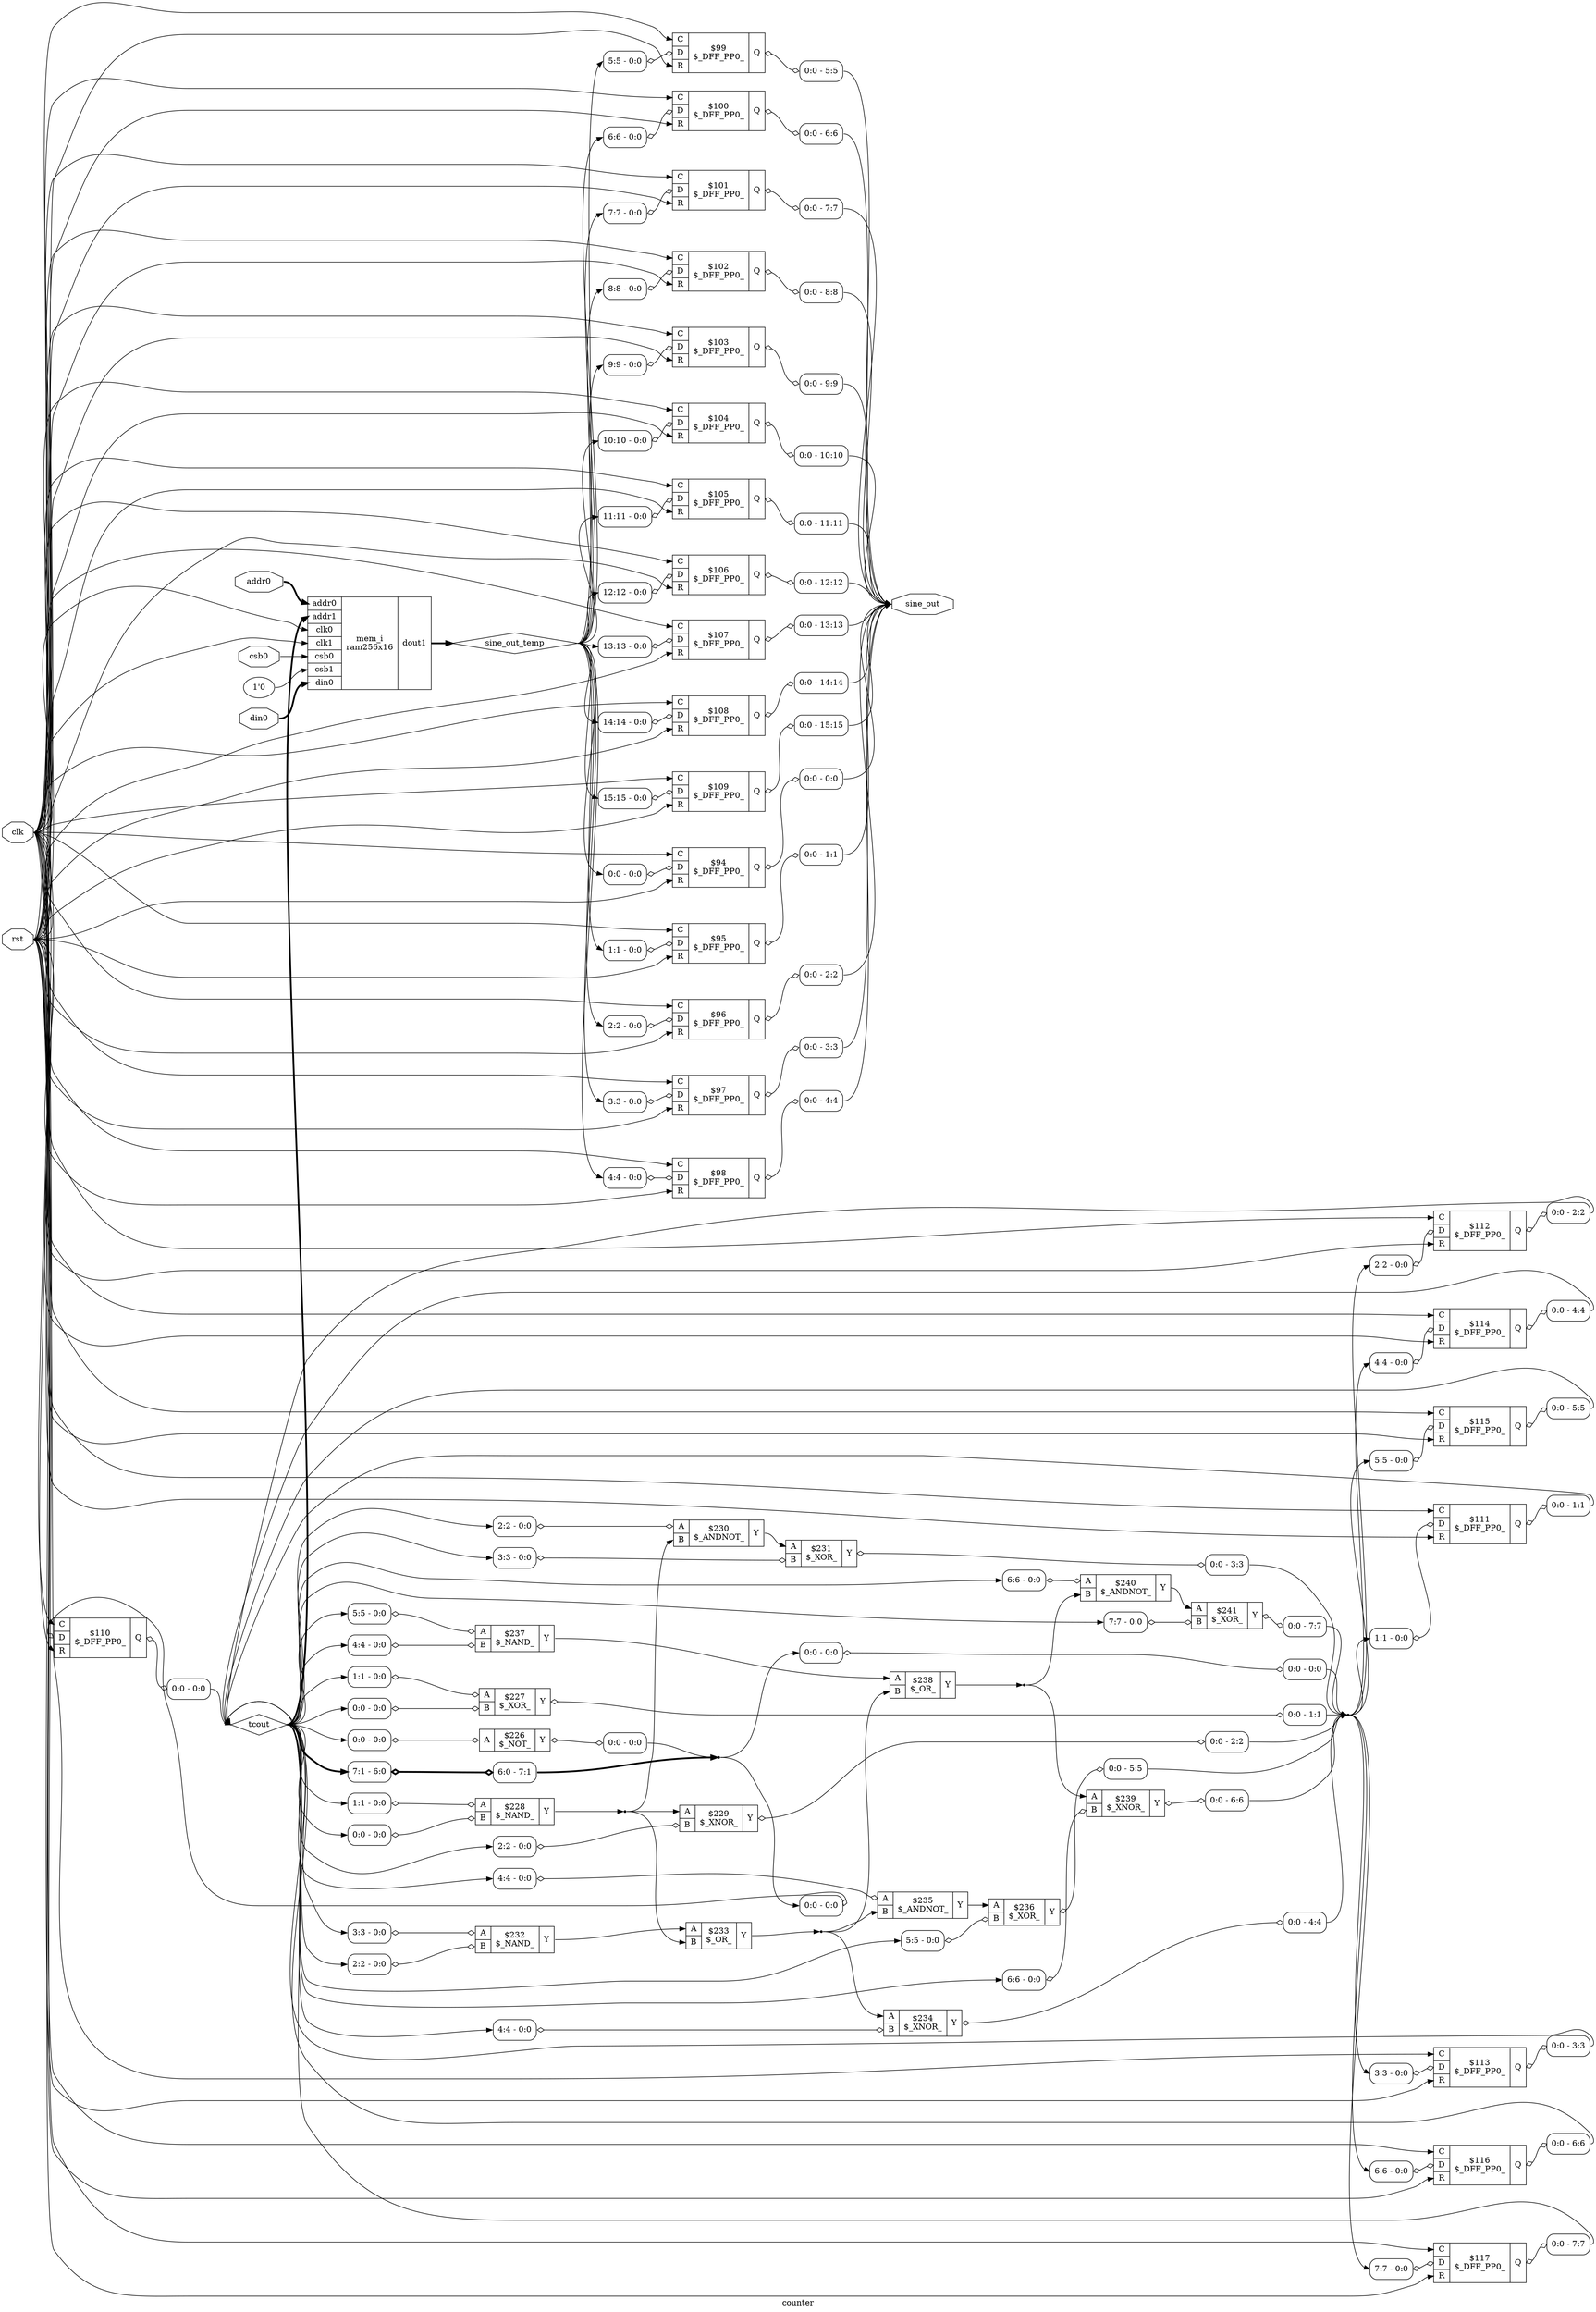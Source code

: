 digraph "counter" {
label="counter";
rankdir="LR";
remincross=true;
n11 [ shape=octagon, label="addr0", color="black", fontcolor="black"];
n12 [ shape=octagon, label="clk", color="black", fontcolor="black"];
n13 [ shape=octagon, label="csb0", color="black", fontcolor="black"];
n14 [ shape=octagon, label="din0", color="black", fontcolor="black"];
n15 [ shape=octagon, label="rst", color="black", fontcolor="black"];
n16 [ shape=octagon, label="sine_out", color="black", fontcolor="black"];
n17 [ shape=diamond, label="sine_out_temp", color="black", fontcolor="black"];
n18 [ shape=diamond, label="tcout", color="black", fontcolor="black"];
c21 [ shape=record, label="{{<p19> A}|$226\n$_NOT_|{<p20> Y}}",  ];
x0 [ shape=record, style=rounded, label="<s0> 0:0 - 0:0 ", color="black", fontcolor="black" ];
x0:e -> c21:p19:w [arrowhead=odiamond, arrowtail=odiamond, dir=both, color="black", fontcolor="black", label=""];
x1 [ shape=record, style=rounded, label="<s0> 0:0 - 0:0 ", color="black", fontcolor="black" ];
c21:p20:e -> x1:w [arrowhead=odiamond, arrowtail=odiamond, dir=both, color="black", fontcolor="black", label=""];
c23 [ shape=record, label="{{<p19> A|<p22> B}|$227\n$_XOR_|{<p20> Y}}",  ];
x2 [ shape=record, style=rounded, label="<s0> 1:1 - 0:0 ", color="black", fontcolor="black" ];
x2:e -> c23:p19:w [arrowhead=odiamond, arrowtail=odiamond, dir=both, color="black", fontcolor="black", label=""];
x3 [ shape=record, style=rounded, label="<s0> 0:0 - 0:0 ", color="black", fontcolor="black" ];
x3:e -> c23:p22:w [arrowhead=odiamond, arrowtail=odiamond, dir=both, color="black", fontcolor="black", label=""];
x4 [ shape=record, style=rounded, label="<s0> 0:0 - 1:1 ", color="black", fontcolor="black" ];
c23:p20:e -> x4:w [arrowhead=odiamond, arrowtail=odiamond, dir=both, color="black", fontcolor="black", label=""];
c24 [ shape=record, label="{{<p19> A|<p22> B}|$228\n$_NAND_|{<p20> Y}}",  ];
x5 [ shape=record, style=rounded, label="<s0> 1:1 - 0:0 ", color="black", fontcolor="black" ];
x5:e -> c24:p19:w [arrowhead=odiamond, arrowtail=odiamond, dir=both, color="black", fontcolor="black", label=""];
x6 [ shape=record, style=rounded, label="<s0> 0:0 - 0:0 ", color="black", fontcolor="black" ];
x6:e -> c24:p22:w [arrowhead=odiamond, arrowtail=odiamond, dir=both, color="black", fontcolor="black", label=""];
c25 [ shape=record, label="{{<p19> A|<p22> B}|$229\n$_XNOR_|{<p20> Y}}",  ];
x7 [ shape=record, style=rounded, label="<s0> 2:2 - 0:0 ", color="black", fontcolor="black" ];
x7:e -> c25:p22:w [arrowhead=odiamond, arrowtail=odiamond, dir=both, color="black", fontcolor="black", label=""];
x8 [ shape=record, style=rounded, label="<s0> 0:0 - 2:2 ", color="black", fontcolor="black" ];
c25:p20:e -> x8:w [arrowhead=odiamond, arrowtail=odiamond, dir=both, color="black", fontcolor="black", label=""];
c26 [ shape=record, label="{{<p19> A|<p22> B}|$230\n$_ANDNOT_|{<p20> Y}}",  ];
x9 [ shape=record, style=rounded, label="<s0> 2:2 - 0:0 ", color="black", fontcolor="black" ];
x9:e -> c26:p19:w [arrowhead=odiamond, arrowtail=odiamond, dir=both, color="black", fontcolor="black", label=""];
c27 [ shape=record, label="{{<p19> A|<p22> B}|$231\n$_XOR_|{<p20> Y}}",  ];
x10 [ shape=record, style=rounded, label="<s0> 3:3 - 0:0 ", color="black", fontcolor="black" ];
x10:e -> c27:p22:w [arrowhead=odiamond, arrowtail=odiamond, dir=both, color="black", fontcolor="black", label=""];
x11 [ shape=record, style=rounded, label="<s0> 0:0 - 3:3 ", color="black", fontcolor="black" ];
c27:p20:e -> x11:w [arrowhead=odiamond, arrowtail=odiamond, dir=both, color="black", fontcolor="black", label=""];
c28 [ shape=record, label="{{<p19> A|<p22> B}|$232\n$_NAND_|{<p20> Y}}",  ];
x12 [ shape=record, style=rounded, label="<s0> 3:3 - 0:0 ", color="black", fontcolor="black" ];
x12:e -> c28:p19:w [arrowhead=odiamond, arrowtail=odiamond, dir=both, color="black", fontcolor="black", label=""];
x13 [ shape=record, style=rounded, label="<s0> 2:2 - 0:0 ", color="black", fontcolor="black" ];
x13:e -> c28:p22:w [arrowhead=odiamond, arrowtail=odiamond, dir=both, color="black", fontcolor="black", label=""];
c29 [ shape=record, label="{{<p19> A|<p22> B}|$233\n$_OR_|{<p20> Y}}",  ];
c30 [ shape=record, label="{{<p19> A|<p22> B}|$234\n$_XNOR_|{<p20> Y}}",  ];
x14 [ shape=record, style=rounded, label="<s0> 4:4 - 0:0 ", color="black", fontcolor="black" ];
x14:e -> c30:p22:w [arrowhead=odiamond, arrowtail=odiamond, dir=both, color="black", fontcolor="black", label=""];
x15 [ shape=record, style=rounded, label="<s0> 0:0 - 4:4 ", color="black", fontcolor="black" ];
c30:p20:e -> x15:w [arrowhead=odiamond, arrowtail=odiamond, dir=both, color="black", fontcolor="black", label=""];
c31 [ shape=record, label="{{<p19> A|<p22> B}|$235\n$_ANDNOT_|{<p20> Y}}",  ];
x16 [ shape=record, style=rounded, label="<s0> 4:4 - 0:0 ", color="black", fontcolor="black" ];
x16:e -> c31:p19:w [arrowhead=odiamond, arrowtail=odiamond, dir=both, color="black", fontcolor="black", label=""];
c32 [ shape=record, label="{{<p19> A|<p22> B}|$236\n$_XOR_|{<p20> Y}}",  ];
x17 [ shape=record, style=rounded, label="<s0> 5:5 - 0:0 ", color="black", fontcolor="black" ];
x17:e -> c32:p22:w [arrowhead=odiamond, arrowtail=odiamond, dir=both, color="black", fontcolor="black", label=""];
x18 [ shape=record, style=rounded, label="<s0> 0:0 - 5:5 ", color="black", fontcolor="black" ];
c32:p20:e -> x18:w [arrowhead=odiamond, arrowtail=odiamond, dir=both, color="black", fontcolor="black", label=""];
c33 [ shape=record, label="{{<p19> A|<p22> B}|$237\n$_NAND_|{<p20> Y}}",  ];
x19 [ shape=record, style=rounded, label="<s0> 5:5 - 0:0 ", color="black", fontcolor="black" ];
x19:e -> c33:p19:w [arrowhead=odiamond, arrowtail=odiamond, dir=both, color="black", fontcolor="black", label=""];
x20 [ shape=record, style=rounded, label="<s0> 4:4 - 0:0 ", color="black", fontcolor="black" ];
x20:e -> c33:p22:w [arrowhead=odiamond, arrowtail=odiamond, dir=both, color="black", fontcolor="black", label=""];
c34 [ shape=record, label="{{<p19> A|<p22> B}|$238\n$_OR_|{<p20> Y}}",  ];
c35 [ shape=record, label="{{<p19> A|<p22> B}|$239\n$_XNOR_|{<p20> Y}}",  ];
x21 [ shape=record, style=rounded, label="<s0> 6:6 - 0:0 ", color="black", fontcolor="black" ];
x21:e -> c35:p22:w [arrowhead=odiamond, arrowtail=odiamond, dir=both, color="black", fontcolor="black", label=""];
x22 [ shape=record, style=rounded, label="<s0> 0:0 - 6:6 ", color="black", fontcolor="black" ];
c35:p20:e -> x22:w [arrowhead=odiamond, arrowtail=odiamond, dir=both, color="black", fontcolor="black", label=""];
c36 [ shape=record, label="{{<p19> A|<p22> B}|$240\n$_ANDNOT_|{<p20> Y}}",  ];
x23 [ shape=record, style=rounded, label="<s0> 6:6 - 0:0 ", color="black", fontcolor="black" ];
x23:e -> c36:p19:w [arrowhead=odiamond, arrowtail=odiamond, dir=both, color="black", fontcolor="black", label=""];
c37 [ shape=record, label="{{<p19> A|<p22> B}|$241\n$_XOR_|{<p20> Y}}",  ];
x24 [ shape=record, style=rounded, label="<s0> 7:7 - 0:0 ", color="black", fontcolor="black" ];
x24:e -> c37:p22:w [arrowhead=odiamond, arrowtail=odiamond, dir=both, color="black", fontcolor="black", label=""];
x25 [ shape=record, style=rounded, label="<s0> 0:0 - 7:7 ", color="black", fontcolor="black" ];
c37:p20:e -> x25:w [arrowhead=odiamond, arrowtail=odiamond, dir=both, color="black", fontcolor="black", label=""];
c42 [ shape=record, label="{{<p38> C|<p39> D|<p40> R}|$100\n$_DFF_PP0_|{<p41> Q}}",  ];
x26 [ shape=record, style=rounded, label="<s0> 6:6 - 0:0 ", color="black", fontcolor="black" ];
x26:e -> c42:p39:w [arrowhead=odiamond, arrowtail=odiamond, dir=both, color="black", fontcolor="black", label=""];
x27 [ shape=record, style=rounded, label="<s0> 0:0 - 6:6 ", color="black", fontcolor="black" ];
c42:p41:e -> x27:w [arrowhead=odiamond, arrowtail=odiamond, dir=both, color="black", fontcolor="black", label=""];
c43 [ shape=record, label="{{<p38> C|<p39> D|<p40> R}|$101\n$_DFF_PP0_|{<p41> Q}}",  ];
x28 [ shape=record, style=rounded, label="<s0> 7:7 - 0:0 ", color="black", fontcolor="black" ];
x28:e -> c43:p39:w [arrowhead=odiamond, arrowtail=odiamond, dir=both, color="black", fontcolor="black", label=""];
x29 [ shape=record, style=rounded, label="<s0> 0:0 - 7:7 ", color="black", fontcolor="black" ];
c43:p41:e -> x29:w [arrowhead=odiamond, arrowtail=odiamond, dir=both, color="black", fontcolor="black", label=""];
c44 [ shape=record, label="{{<p38> C|<p39> D|<p40> R}|$102\n$_DFF_PP0_|{<p41> Q}}",  ];
x30 [ shape=record, style=rounded, label="<s0> 8:8 - 0:0 ", color="black", fontcolor="black" ];
x30:e -> c44:p39:w [arrowhead=odiamond, arrowtail=odiamond, dir=both, color="black", fontcolor="black", label=""];
x31 [ shape=record, style=rounded, label="<s0> 0:0 - 8:8 ", color="black", fontcolor="black" ];
c44:p41:e -> x31:w [arrowhead=odiamond, arrowtail=odiamond, dir=both, color="black", fontcolor="black", label=""];
c45 [ shape=record, label="{{<p38> C|<p39> D|<p40> R}|$103\n$_DFF_PP0_|{<p41> Q}}",  ];
x32 [ shape=record, style=rounded, label="<s0> 9:9 - 0:0 ", color="black", fontcolor="black" ];
x32:e -> c45:p39:w [arrowhead=odiamond, arrowtail=odiamond, dir=both, color="black", fontcolor="black", label=""];
x33 [ shape=record, style=rounded, label="<s0> 0:0 - 9:9 ", color="black", fontcolor="black" ];
c45:p41:e -> x33:w [arrowhead=odiamond, arrowtail=odiamond, dir=both, color="black", fontcolor="black", label=""];
c46 [ shape=record, label="{{<p38> C|<p39> D|<p40> R}|$104\n$_DFF_PP0_|{<p41> Q}}",  ];
x34 [ shape=record, style=rounded, label="<s0> 10:10 - 0:0 ", color="black", fontcolor="black" ];
x34:e -> c46:p39:w [arrowhead=odiamond, arrowtail=odiamond, dir=both, color="black", fontcolor="black", label=""];
x35 [ shape=record, style=rounded, label="<s0> 0:0 - 10:10 ", color="black", fontcolor="black" ];
c46:p41:e -> x35:w [arrowhead=odiamond, arrowtail=odiamond, dir=both, color="black", fontcolor="black", label=""];
c47 [ shape=record, label="{{<p38> C|<p39> D|<p40> R}|$105\n$_DFF_PP0_|{<p41> Q}}",  ];
x36 [ shape=record, style=rounded, label="<s0> 11:11 - 0:0 ", color="black", fontcolor="black" ];
x36:e -> c47:p39:w [arrowhead=odiamond, arrowtail=odiamond, dir=both, color="black", fontcolor="black", label=""];
x37 [ shape=record, style=rounded, label="<s0> 0:0 - 11:11 ", color="black", fontcolor="black" ];
c47:p41:e -> x37:w [arrowhead=odiamond, arrowtail=odiamond, dir=both, color="black", fontcolor="black", label=""];
c48 [ shape=record, label="{{<p38> C|<p39> D|<p40> R}|$106\n$_DFF_PP0_|{<p41> Q}}",  ];
x38 [ shape=record, style=rounded, label="<s0> 12:12 - 0:0 ", color="black", fontcolor="black" ];
x38:e -> c48:p39:w [arrowhead=odiamond, arrowtail=odiamond, dir=both, color="black", fontcolor="black", label=""];
x39 [ shape=record, style=rounded, label="<s0> 0:0 - 12:12 ", color="black", fontcolor="black" ];
c48:p41:e -> x39:w [arrowhead=odiamond, arrowtail=odiamond, dir=both, color="black", fontcolor="black", label=""];
c49 [ shape=record, label="{{<p38> C|<p39> D|<p40> R}|$107\n$_DFF_PP0_|{<p41> Q}}",  ];
x40 [ shape=record, style=rounded, label="<s0> 13:13 - 0:0 ", color="black", fontcolor="black" ];
x40:e -> c49:p39:w [arrowhead=odiamond, arrowtail=odiamond, dir=both, color="black", fontcolor="black", label=""];
x41 [ shape=record, style=rounded, label="<s0> 0:0 - 13:13 ", color="black", fontcolor="black" ];
c49:p41:e -> x41:w [arrowhead=odiamond, arrowtail=odiamond, dir=both, color="black", fontcolor="black", label=""];
c50 [ shape=record, label="{{<p38> C|<p39> D|<p40> R}|$108\n$_DFF_PP0_|{<p41> Q}}",  ];
x42 [ shape=record, style=rounded, label="<s0> 14:14 - 0:0 ", color="black", fontcolor="black" ];
x42:e -> c50:p39:w [arrowhead=odiamond, arrowtail=odiamond, dir=both, color="black", fontcolor="black", label=""];
x43 [ shape=record, style=rounded, label="<s0> 0:0 - 14:14 ", color="black", fontcolor="black" ];
c50:p41:e -> x43:w [arrowhead=odiamond, arrowtail=odiamond, dir=both, color="black", fontcolor="black", label=""];
c51 [ shape=record, label="{{<p38> C|<p39> D|<p40> R}|$109\n$_DFF_PP0_|{<p41> Q}}",  ];
x44 [ shape=record, style=rounded, label="<s0> 15:15 - 0:0 ", color="black", fontcolor="black" ];
x44:e -> c51:p39:w [arrowhead=odiamond, arrowtail=odiamond, dir=both, color="black", fontcolor="black", label=""];
x45 [ shape=record, style=rounded, label="<s0> 0:0 - 15:15 ", color="black", fontcolor="black" ];
c51:p41:e -> x45:w [arrowhead=odiamond, arrowtail=odiamond, dir=both, color="black", fontcolor="black", label=""];
c52 [ shape=record, label="{{<p38> C|<p39> D|<p40> R}|$110\n$_DFF_PP0_|{<p41> Q}}",  ];
x46 [ shape=record, style=rounded, label="<s0> 0:0 - 0:0 ", color="black", fontcolor="black" ];
x46:e -> c52:p39:w [arrowhead=odiamond, arrowtail=odiamond, dir=both, color="black", fontcolor="black", label=""];
x47 [ shape=record, style=rounded, label="<s0> 0:0 - 0:0 ", color="black", fontcolor="black" ];
c52:p41:e -> x47:w [arrowhead=odiamond, arrowtail=odiamond, dir=both, color="black", fontcolor="black", label=""];
c53 [ shape=record, label="{{<p38> C|<p39> D|<p40> R}|$111\n$_DFF_PP0_|{<p41> Q}}",  ];
x48 [ shape=record, style=rounded, label="<s0> 1:1 - 0:0 ", color="black", fontcolor="black" ];
x48:e -> c53:p39:w [arrowhead=odiamond, arrowtail=odiamond, dir=both, color="black", fontcolor="black", label=""];
x49 [ shape=record, style=rounded, label="<s0> 0:0 - 1:1 ", color="black", fontcolor="black" ];
c53:p41:e -> x49:w [arrowhead=odiamond, arrowtail=odiamond, dir=both, color="black", fontcolor="black", label=""];
c54 [ shape=record, label="{{<p38> C|<p39> D|<p40> R}|$112\n$_DFF_PP0_|{<p41> Q}}",  ];
x50 [ shape=record, style=rounded, label="<s0> 2:2 - 0:0 ", color="black", fontcolor="black" ];
x50:e -> c54:p39:w [arrowhead=odiamond, arrowtail=odiamond, dir=both, color="black", fontcolor="black", label=""];
x51 [ shape=record, style=rounded, label="<s0> 0:0 - 2:2 ", color="black", fontcolor="black" ];
c54:p41:e -> x51:w [arrowhead=odiamond, arrowtail=odiamond, dir=both, color="black", fontcolor="black", label=""];
c55 [ shape=record, label="{{<p38> C|<p39> D|<p40> R}|$113\n$_DFF_PP0_|{<p41> Q}}",  ];
x52 [ shape=record, style=rounded, label="<s0> 3:3 - 0:0 ", color="black", fontcolor="black" ];
x52:e -> c55:p39:w [arrowhead=odiamond, arrowtail=odiamond, dir=both, color="black", fontcolor="black", label=""];
x53 [ shape=record, style=rounded, label="<s0> 0:0 - 3:3 ", color="black", fontcolor="black" ];
c55:p41:e -> x53:w [arrowhead=odiamond, arrowtail=odiamond, dir=both, color="black", fontcolor="black", label=""];
c56 [ shape=record, label="{{<p38> C|<p39> D|<p40> R}|$114\n$_DFF_PP0_|{<p41> Q}}",  ];
x54 [ shape=record, style=rounded, label="<s0> 4:4 - 0:0 ", color="black", fontcolor="black" ];
x54:e -> c56:p39:w [arrowhead=odiamond, arrowtail=odiamond, dir=both, color="black", fontcolor="black", label=""];
x55 [ shape=record, style=rounded, label="<s0> 0:0 - 4:4 ", color="black", fontcolor="black" ];
c56:p41:e -> x55:w [arrowhead=odiamond, arrowtail=odiamond, dir=both, color="black", fontcolor="black", label=""];
c57 [ shape=record, label="{{<p38> C|<p39> D|<p40> R}|$115\n$_DFF_PP0_|{<p41> Q}}",  ];
x56 [ shape=record, style=rounded, label="<s0> 5:5 - 0:0 ", color="black", fontcolor="black" ];
x56:e -> c57:p39:w [arrowhead=odiamond, arrowtail=odiamond, dir=both, color="black", fontcolor="black", label=""];
x57 [ shape=record, style=rounded, label="<s0> 0:0 - 5:5 ", color="black", fontcolor="black" ];
c57:p41:e -> x57:w [arrowhead=odiamond, arrowtail=odiamond, dir=both, color="black", fontcolor="black", label=""];
c58 [ shape=record, label="{{<p38> C|<p39> D|<p40> R}|$116\n$_DFF_PP0_|{<p41> Q}}",  ];
x58 [ shape=record, style=rounded, label="<s0> 6:6 - 0:0 ", color="black", fontcolor="black" ];
x58:e -> c58:p39:w [arrowhead=odiamond, arrowtail=odiamond, dir=both, color="black", fontcolor="black", label=""];
x59 [ shape=record, style=rounded, label="<s0> 0:0 - 6:6 ", color="black", fontcolor="black" ];
c58:p41:e -> x59:w [arrowhead=odiamond, arrowtail=odiamond, dir=both, color="black", fontcolor="black", label=""];
c59 [ shape=record, label="{{<p38> C|<p39> D|<p40> R}|$117\n$_DFF_PP0_|{<p41> Q}}",  ];
x60 [ shape=record, style=rounded, label="<s0> 7:7 - 0:0 ", color="black", fontcolor="black" ];
x60:e -> c59:p39:w [arrowhead=odiamond, arrowtail=odiamond, dir=both, color="black", fontcolor="black", label=""];
x61 [ shape=record, style=rounded, label="<s0> 0:0 - 7:7 ", color="black", fontcolor="black" ];
c59:p41:e -> x61:w [arrowhead=odiamond, arrowtail=odiamond, dir=both, color="black", fontcolor="black", label=""];
c60 [ shape=record, label="{{<p38> C|<p39> D|<p40> R}|$94\n$_DFF_PP0_|{<p41> Q}}",  ];
x62 [ shape=record, style=rounded, label="<s0> 0:0 - 0:0 ", color="black", fontcolor="black" ];
x62:e -> c60:p39:w [arrowhead=odiamond, arrowtail=odiamond, dir=both, color="black", fontcolor="black", label=""];
x63 [ shape=record, style=rounded, label="<s0> 0:0 - 0:0 ", color="black", fontcolor="black" ];
c60:p41:e -> x63:w [arrowhead=odiamond, arrowtail=odiamond, dir=both, color="black", fontcolor="black", label=""];
c61 [ shape=record, label="{{<p38> C|<p39> D|<p40> R}|$95\n$_DFF_PP0_|{<p41> Q}}",  ];
x64 [ shape=record, style=rounded, label="<s0> 1:1 - 0:0 ", color="black", fontcolor="black" ];
x64:e -> c61:p39:w [arrowhead=odiamond, arrowtail=odiamond, dir=both, color="black", fontcolor="black", label=""];
x65 [ shape=record, style=rounded, label="<s0> 0:0 - 1:1 ", color="black", fontcolor="black" ];
c61:p41:e -> x65:w [arrowhead=odiamond, arrowtail=odiamond, dir=both, color="black", fontcolor="black", label=""];
c62 [ shape=record, label="{{<p38> C|<p39> D|<p40> R}|$96\n$_DFF_PP0_|{<p41> Q}}",  ];
x66 [ shape=record, style=rounded, label="<s0> 2:2 - 0:0 ", color="black", fontcolor="black" ];
x66:e -> c62:p39:w [arrowhead=odiamond, arrowtail=odiamond, dir=both, color="black", fontcolor="black", label=""];
x67 [ shape=record, style=rounded, label="<s0> 0:0 - 2:2 ", color="black", fontcolor="black" ];
c62:p41:e -> x67:w [arrowhead=odiamond, arrowtail=odiamond, dir=both, color="black", fontcolor="black", label=""];
c63 [ shape=record, label="{{<p38> C|<p39> D|<p40> R}|$97\n$_DFF_PP0_|{<p41> Q}}",  ];
x68 [ shape=record, style=rounded, label="<s0> 3:3 - 0:0 ", color="black", fontcolor="black" ];
x68:e -> c63:p39:w [arrowhead=odiamond, arrowtail=odiamond, dir=both, color="black", fontcolor="black", label=""];
x69 [ shape=record, style=rounded, label="<s0> 0:0 - 3:3 ", color="black", fontcolor="black" ];
c63:p41:e -> x69:w [arrowhead=odiamond, arrowtail=odiamond, dir=both, color="black", fontcolor="black", label=""];
c64 [ shape=record, label="{{<p38> C|<p39> D|<p40> R}|$98\n$_DFF_PP0_|{<p41> Q}}",  ];
x70 [ shape=record, style=rounded, label="<s0> 4:4 - 0:0 ", color="black", fontcolor="black" ];
x70:e -> c64:p39:w [arrowhead=odiamond, arrowtail=odiamond, dir=both, color="black", fontcolor="black", label=""];
x71 [ shape=record, style=rounded, label="<s0> 0:0 - 4:4 ", color="black", fontcolor="black" ];
c64:p41:e -> x71:w [arrowhead=odiamond, arrowtail=odiamond, dir=both, color="black", fontcolor="black", label=""];
c65 [ shape=record, label="{{<p38> C|<p39> D|<p40> R}|$99\n$_DFF_PP0_|{<p41> Q}}",  ];
x72 [ shape=record, style=rounded, label="<s0> 5:5 - 0:0 ", color="black", fontcolor="black" ];
x72:e -> c65:p39:w [arrowhead=odiamond, arrowtail=odiamond, dir=both, color="black", fontcolor="black", label=""];
x73 [ shape=record, style=rounded, label="<s0> 0:0 - 5:5 ", color="black", fontcolor="black" ];
c65:p41:e -> x73:w [arrowhead=odiamond, arrowtail=odiamond, dir=both, color="black", fontcolor="black", label=""];
v74 [ label="1'0" ];
c71 [ shape=record, label="{{<p11> addr0|<p66> addr1|<p67> clk0|<p68> clk1|<p13> csb0|<p69> csb1|<p14> din0}|mem_i\nram256x16|{<p70> dout1}}",  ];
x75 [ shape=record, style=rounded, label="<s0> 7:1 - 6:0 ", color="black", fontcolor="black" ];
x76 [ shape=record, style=rounded, label="<s0> 6:0 - 7:1 ", color="black", fontcolor="black" ];
x75:e -> x76:w [arrowhead=odiamond, arrowtail=odiamond, dir=both, color="black", fontcolor="black", style="setlinewidth(3)", label=""];
x77 [ shape=record, style=rounded, label="<s0> 0:0 - 0:0 ", color="black", fontcolor="black" ];
x78 [ shape=record, style=rounded, label="<s0> 0:0 - 0:0 ", color="black", fontcolor="black" ];
x77:e -> x78:w [arrowhead=odiamond, arrowtail=odiamond, dir=both, color="black", fontcolor="black", label=""];
n1 [ shape=point ];
c24:p20:e -> n1:w [color="black", fontcolor="black", label=""];
n1:e -> c25:p19:w [color="black", fontcolor="black", label=""];
n1:e -> c26:p22:w [color="black", fontcolor="black", label=""];
n1:e -> c29:p22:w [color="black", fontcolor="black", label=""];
n10 [ shape=point ];
x11:s0:e -> n10:w [color="black", fontcolor="black", label=""];
x15:s0:e -> n10:w [color="black", fontcolor="black", label=""];
x18:s0:e -> n10:w [color="black", fontcolor="black", label=""];
x22:s0:e -> n10:w [color="black", fontcolor="black", label=""];
x25:s0:e -> n10:w [color="black", fontcolor="black", label=""];
x4:s0:e -> n10:w [color="black", fontcolor="black", label=""];
x78:s0:e -> n10:w [color="black", fontcolor="black", label=""];
x8:s0:e -> n10:w [color="black", fontcolor="black", label=""];
n10:e -> x48:s0:w [color="black", fontcolor="black", label=""];
n10:e -> x50:s0:w [color="black", fontcolor="black", label=""];
n10:e -> x52:s0:w [color="black", fontcolor="black", label=""];
n10:e -> x54:s0:w [color="black", fontcolor="black", label=""];
n10:e -> x56:s0:w [color="black", fontcolor="black", label=""];
n10:e -> x58:s0:w [color="black", fontcolor="black", label=""];
n10:e -> x60:s0:w [color="black", fontcolor="black", label=""];
n11:e -> c71:p11:w [color="black", fontcolor="black", style="setlinewidth(3)", label=""];
n12:e -> c42:p38:w [color="black", fontcolor="black", label=""];
n12:e -> c43:p38:w [color="black", fontcolor="black", label=""];
n12:e -> c44:p38:w [color="black", fontcolor="black", label=""];
n12:e -> c45:p38:w [color="black", fontcolor="black", label=""];
n12:e -> c46:p38:w [color="black", fontcolor="black", label=""];
n12:e -> c47:p38:w [color="black", fontcolor="black", label=""];
n12:e -> c48:p38:w [color="black", fontcolor="black", label=""];
n12:e -> c49:p38:w [color="black", fontcolor="black", label=""];
n12:e -> c50:p38:w [color="black", fontcolor="black", label=""];
n12:e -> c51:p38:w [color="black", fontcolor="black", label=""];
n12:e -> c52:p38:w [color="black", fontcolor="black", label=""];
n12:e -> c53:p38:w [color="black", fontcolor="black", label=""];
n12:e -> c54:p38:w [color="black", fontcolor="black", label=""];
n12:e -> c55:p38:w [color="black", fontcolor="black", label=""];
n12:e -> c56:p38:w [color="black", fontcolor="black", label=""];
n12:e -> c57:p38:w [color="black", fontcolor="black", label=""];
n12:e -> c58:p38:w [color="black", fontcolor="black", label=""];
n12:e -> c59:p38:w [color="black", fontcolor="black", label=""];
n12:e -> c60:p38:w [color="black", fontcolor="black", label=""];
n12:e -> c61:p38:w [color="black", fontcolor="black", label=""];
n12:e -> c62:p38:w [color="black", fontcolor="black", label=""];
n12:e -> c63:p38:w [color="black", fontcolor="black", label=""];
n12:e -> c64:p38:w [color="black", fontcolor="black", label=""];
n12:e -> c65:p38:w [color="black", fontcolor="black", label=""];
n12:e -> c71:p67:w [color="black", fontcolor="black", label=""];
n12:e -> c71:p68:w [color="black", fontcolor="black", label=""];
n13:e -> c71:p13:w [color="black", fontcolor="black", label=""];
n14:e -> c71:p14:w [color="black", fontcolor="black", style="setlinewidth(3)", label=""];
n15:e -> c42:p40:w [color="black", fontcolor="black", label=""];
n15:e -> c43:p40:w [color="black", fontcolor="black", label=""];
n15:e -> c44:p40:w [color="black", fontcolor="black", label=""];
n15:e -> c45:p40:w [color="black", fontcolor="black", label=""];
n15:e -> c46:p40:w [color="black", fontcolor="black", label=""];
n15:e -> c47:p40:w [color="black", fontcolor="black", label=""];
n15:e -> c48:p40:w [color="black", fontcolor="black", label=""];
n15:e -> c49:p40:w [color="black", fontcolor="black", label=""];
n15:e -> c50:p40:w [color="black", fontcolor="black", label=""];
n15:e -> c51:p40:w [color="black", fontcolor="black", label=""];
n15:e -> c52:p40:w [color="black", fontcolor="black", label=""];
n15:e -> c53:p40:w [color="black", fontcolor="black", label=""];
n15:e -> c54:p40:w [color="black", fontcolor="black", label=""];
n15:e -> c55:p40:w [color="black", fontcolor="black", label=""];
n15:e -> c56:p40:w [color="black", fontcolor="black", label=""];
n15:e -> c57:p40:w [color="black", fontcolor="black", label=""];
n15:e -> c58:p40:w [color="black", fontcolor="black", label=""];
n15:e -> c59:p40:w [color="black", fontcolor="black", label=""];
n15:e -> c60:p40:w [color="black", fontcolor="black", label=""];
n15:e -> c61:p40:w [color="black", fontcolor="black", label=""];
n15:e -> c62:p40:w [color="black", fontcolor="black", label=""];
n15:e -> c63:p40:w [color="black", fontcolor="black", label=""];
n15:e -> c64:p40:w [color="black", fontcolor="black", label=""];
n15:e -> c65:p40:w [color="black", fontcolor="black", label=""];
x27:s0:e -> n16:w [color="black", fontcolor="black", label=""];
x29:s0:e -> n16:w [color="black", fontcolor="black", label=""];
x31:s0:e -> n16:w [color="black", fontcolor="black", label=""];
x33:s0:e -> n16:w [color="black", fontcolor="black", label=""];
x35:s0:e -> n16:w [color="black", fontcolor="black", label=""];
x37:s0:e -> n16:w [color="black", fontcolor="black", label=""];
x39:s0:e -> n16:w [color="black", fontcolor="black", label=""];
x41:s0:e -> n16:w [color="black", fontcolor="black", label=""];
x43:s0:e -> n16:w [color="black", fontcolor="black", label=""];
x45:s0:e -> n16:w [color="black", fontcolor="black", label=""];
x63:s0:e -> n16:w [color="black", fontcolor="black", label=""];
x65:s0:e -> n16:w [color="black", fontcolor="black", label=""];
x67:s0:e -> n16:w [color="black", fontcolor="black", label=""];
x69:s0:e -> n16:w [color="black", fontcolor="black", label=""];
x71:s0:e -> n16:w [color="black", fontcolor="black", label=""];
x73:s0:e -> n16:w [color="black", fontcolor="black", label=""];
c71:p70:e -> n17:w [color="black", fontcolor="black", style="setlinewidth(3)", label=""];
n17:e -> x26:s0:w [color="black", fontcolor="black", label=""];
n17:e -> x28:s0:w [color="black", fontcolor="black", label=""];
n17:e -> x30:s0:w [color="black", fontcolor="black", label=""];
n17:e -> x32:s0:w [color="black", fontcolor="black", label=""];
n17:e -> x34:s0:w [color="black", fontcolor="black", label=""];
n17:e -> x36:s0:w [color="black", fontcolor="black", label=""];
n17:e -> x38:s0:w [color="black", fontcolor="black", label=""];
n17:e -> x40:s0:w [color="black", fontcolor="black", label=""];
n17:e -> x42:s0:w [color="black", fontcolor="black", label=""];
n17:e -> x44:s0:w [color="black", fontcolor="black", label=""];
n17:e -> x62:s0:w [color="black", fontcolor="black", label=""];
n17:e -> x64:s0:w [color="black", fontcolor="black", label=""];
n17:e -> x66:s0:w [color="black", fontcolor="black", label=""];
n17:e -> x68:s0:w [color="black", fontcolor="black", label=""];
n17:e -> x70:s0:w [color="black", fontcolor="black", label=""];
n17:e -> x72:s0:w [color="black", fontcolor="black", label=""];
x47:s0:e -> n18:w [color="black", fontcolor="black", label=""];
x49:s0:e -> n18:w [color="black", fontcolor="black", label=""];
x51:s0:e -> n18:w [color="black", fontcolor="black", label=""];
x53:s0:e -> n18:w [color="black", fontcolor="black", label=""];
x55:s0:e -> n18:w [color="black", fontcolor="black", label=""];
x57:s0:e -> n18:w [color="black", fontcolor="black", label=""];
x59:s0:e -> n18:w [color="black", fontcolor="black", label=""];
x61:s0:e -> n18:w [color="black", fontcolor="black", label=""];
n18:e -> c71:p66:w [color="black", fontcolor="black", style="setlinewidth(3)", label=""];
n18:e -> x0:s0:w [color="black", fontcolor="black", label=""];
n18:e -> x10:s0:w [color="black", fontcolor="black", label=""];
n18:e -> x12:s0:w [color="black", fontcolor="black", label=""];
n18:e -> x13:s0:w [color="black", fontcolor="black", label=""];
n18:e -> x14:s0:w [color="black", fontcolor="black", label=""];
n18:e -> x16:s0:w [color="black", fontcolor="black", label=""];
n18:e -> x17:s0:w [color="black", fontcolor="black", label=""];
n18:e -> x19:s0:w [color="black", fontcolor="black", label=""];
n18:e -> x20:s0:w [color="black", fontcolor="black", label=""];
n18:e -> x21:s0:w [color="black", fontcolor="black", label=""];
n18:e -> x23:s0:w [color="black", fontcolor="black", label=""];
n18:e -> x24:s0:w [color="black", fontcolor="black", label=""];
n18:e -> x2:s0:w [color="black", fontcolor="black", label=""];
n18:e -> x3:s0:w [color="black", fontcolor="black", label=""];
n18:e -> x5:s0:w [color="black", fontcolor="black", label=""];
n18:e -> x6:s0:w [color="black", fontcolor="black", label=""];
n18:e -> x75:s0:w [color="black", fontcolor="black", style="setlinewidth(3)", label=""];
n18:e -> x7:s0:w [color="black", fontcolor="black", label=""];
n18:e -> x9:s0:w [color="black", fontcolor="black", label=""];
c26:p20:e -> c27:p19:w [color="black", fontcolor="black", label=""];
c28:p20:e -> c29:p19:w [color="black", fontcolor="black", label=""];
n4 [ shape=point ];
c29:p20:e -> n4:w [color="black", fontcolor="black", label=""];
n4:e -> c30:p19:w [color="black", fontcolor="black", label=""];
n4:e -> c31:p22:w [color="black", fontcolor="black", label=""];
n4:e -> c34:p22:w [color="black", fontcolor="black", label=""];
c31:p20:e -> c32:p19:w [color="black", fontcolor="black", label=""];
c33:p20:e -> c34:p19:w [color="black", fontcolor="black", label=""];
n7 [ shape=point ];
c34:p20:e -> n7:w [color="black", fontcolor="black", label=""];
n7:e -> c35:p19:w [color="black", fontcolor="black", label=""];
n7:e -> c36:p22:w [color="black", fontcolor="black", label=""];
c36:p20:e -> c37:p19:w [color="black", fontcolor="black", label=""];
n9 [ shape=point ];
x1:s0:e -> n9:w [color="black", fontcolor="black", label=""];
x76:s0:e -> n9:w [color="black", fontcolor="black", style="setlinewidth(3)", label=""];
n9:e -> x46:s0:w [color="black", fontcolor="black", label=""];
n9:e -> x77:s0:w [color="black", fontcolor="black", label=""];
v74:e -> c71:p69:w [color="black", fontcolor="black", label=""];
}
